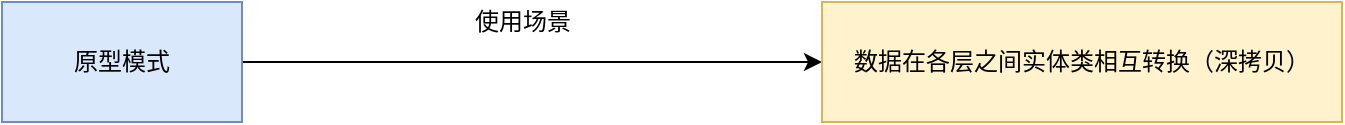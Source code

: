 <mxfile version="15.2.5" type="github">
  <diagram id="qfg6DkLslFfLmVTa4DtD" name="Page-1">
    <mxGraphModel dx="934" dy="739" grid="1" gridSize="10" guides="1" tooltips="1" connect="1" arrows="1" fold="1" page="1" pageScale="1" pageWidth="827" pageHeight="1169" math="0" shadow="0">
      <root>
        <mxCell id="0" />
        <mxCell id="1" parent="0" />
        <mxCell id="c6qmfLmRiGYA_ViMvxz2-3" value="" style="edgeStyle=orthogonalEdgeStyle;rounded=0;orthogonalLoop=1;jettySize=auto;html=1;" edge="1" parent="1" source="c6qmfLmRiGYA_ViMvxz2-1" target="c6qmfLmRiGYA_ViMvxz2-2">
          <mxGeometry relative="1" as="geometry" />
        </mxCell>
        <mxCell id="c6qmfLmRiGYA_ViMvxz2-1" value="原型模式" style="rounded=0;whiteSpace=wrap;html=1;fillColor=#dae8fc;strokeColor=#6c8ebf;" vertex="1" parent="1">
          <mxGeometry x="90" y="180" width="120" height="60" as="geometry" />
        </mxCell>
        <mxCell id="c6qmfLmRiGYA_ViMvxz2-2" value="&lt;font style=&quot;vertical-align: inherit&quot;&gt;&lt;font style=&quot;vertical-align: inherit&quot;&gt;&lt;font style=&quot;vertical-align: inherit&quot;&gt;&lt;font style=&quot;vertical-align: inherit&quot;&gt;数据在各层之间实体类相互转换（深拷贝）&lt;/font&gt;&lt;/font&gt;&lt;/font&gt;&lt;/font&gt;" style="whiteSpace=wrap;html=1;rounded=0;fillColor=#fff2cc;strokeColor=#d6b656;" vertex="1" parent="1">
          <mxGeometry x="500" y="180" width="260" height="60" as="geometry" />
        </mxCell>
        <mxCell id="c6qmfLmRiGYA_ViMvxz2-4" value="&lt;font style=&quot;vertical-align: inherit&quot;&gt;&lt;font style=&quot;vertical-align: inherit&quot;&gt;使用场景&lt;/font&gt;&lt;/font&gt;" style="text;html=1;align=center;verticalAlign=middle;resizable=0;points=[];autosize=1;strokeColor=none;fillColor=none;" vertex="1" parent="1">
          <mxGeometry x="320" y="180" width="60" height="20" as="geometry" />
        </mxCell>
      </root>
    </mxGraphModel>
  </diagram>
</mxfile>
